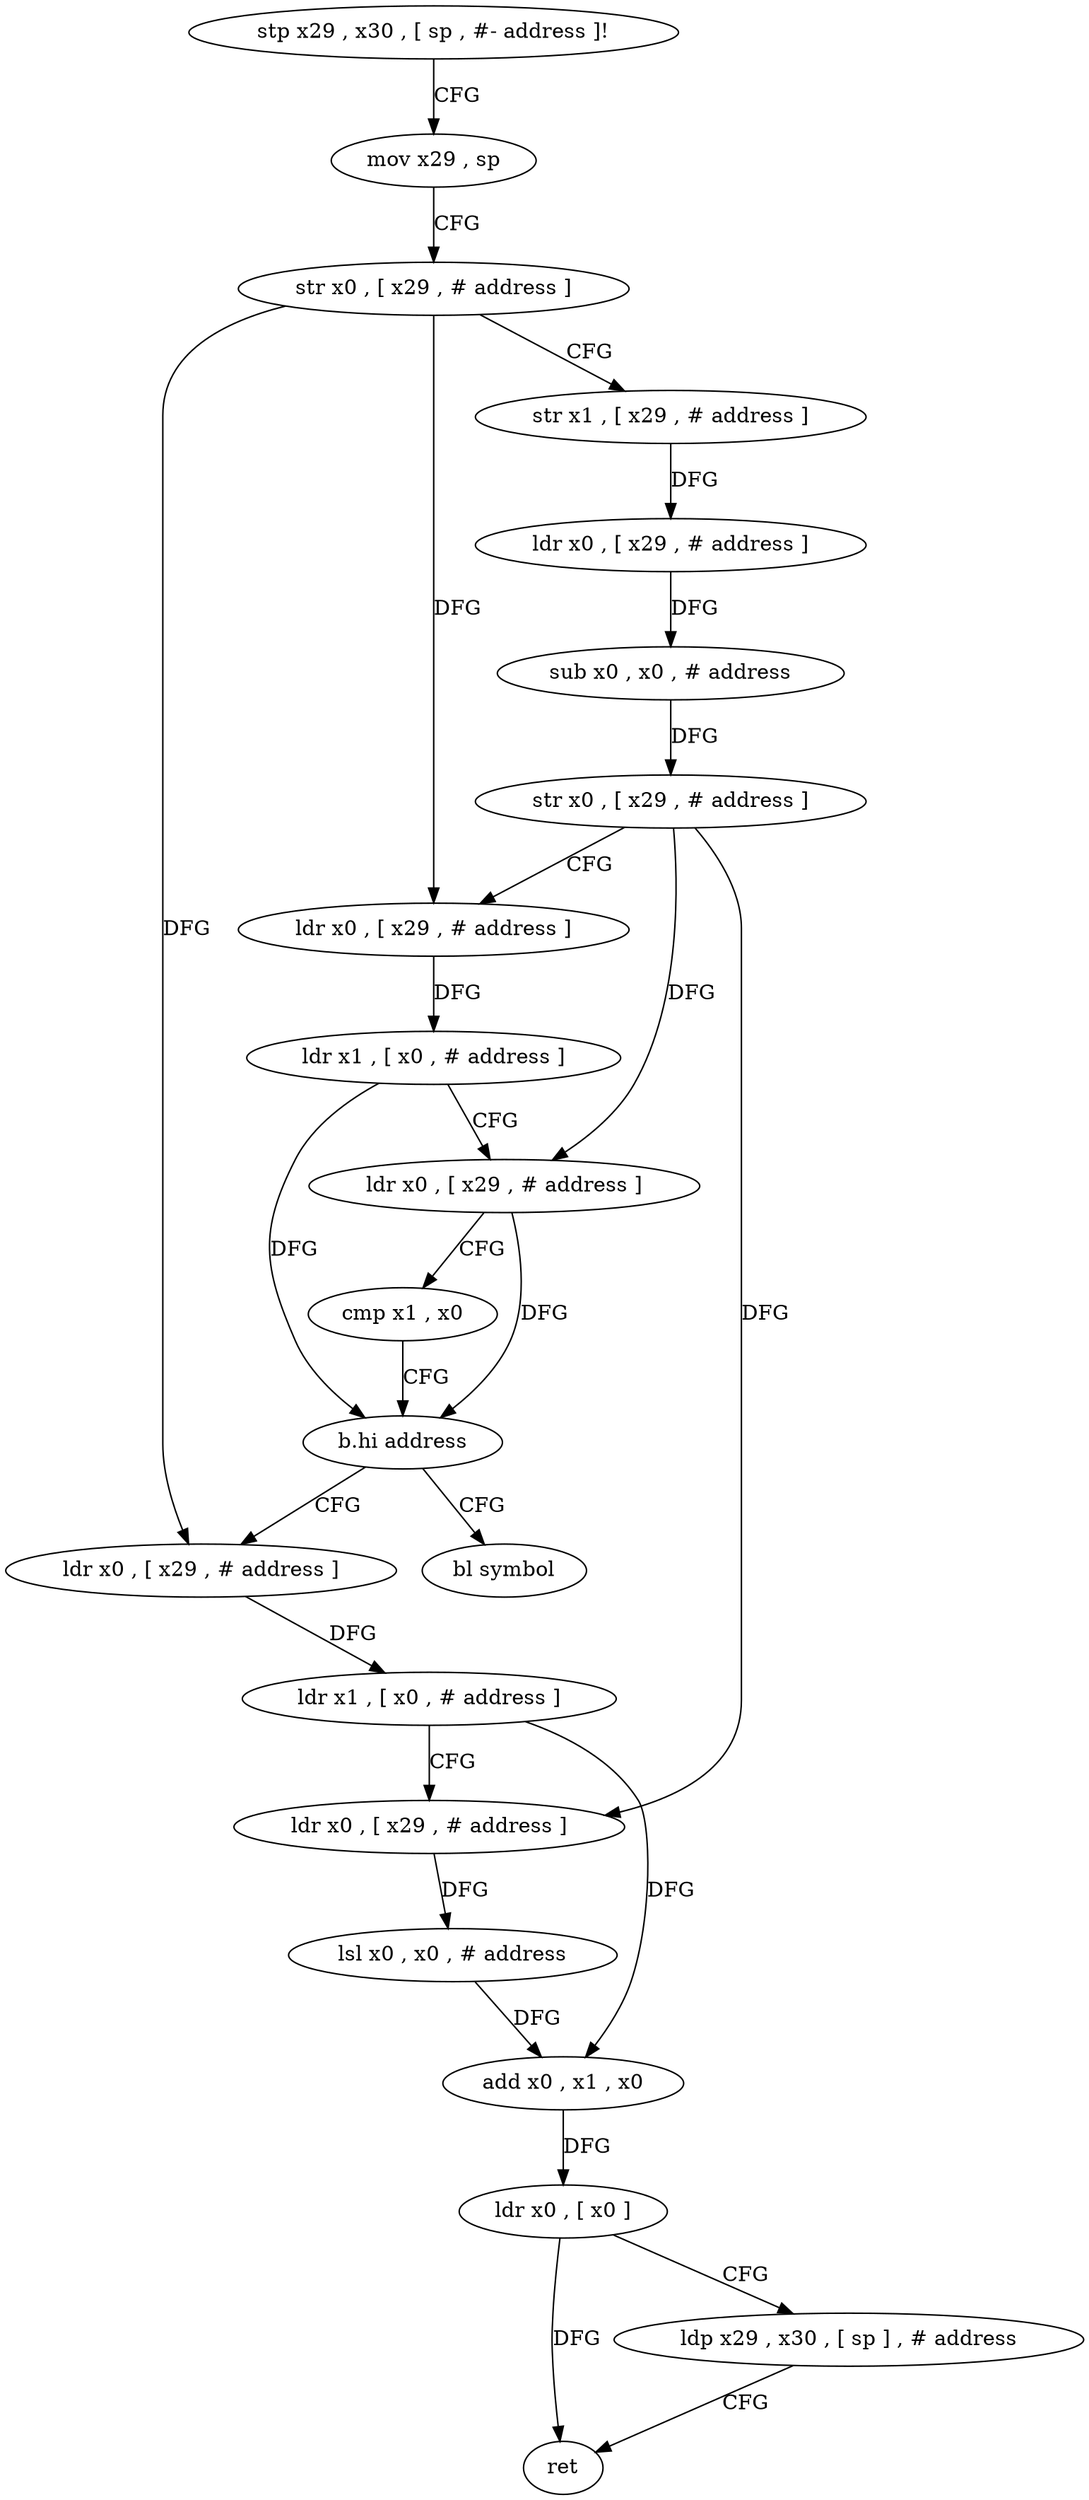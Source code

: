 digraph "func" {
"188540" [label = "stp x29 , x30 , [ sp , #- address ]!" ]
"188544" [label = "mov x29 , sp" ]
"188548" [label = "str x0 , [ x29 , # address ]" ]
"188552" [label = "str x1 , [ x29 , # address ]" ]
"188556" [label = "ldr x0 , [ x29 , # address ]" ]
"188560" [label = "sub x0 , x0 , # address" ]
"188564" [label = "str x0 , [ x29 , # address ]" ]
"188568" [label = "ldr x0 , [ x29 , # address ]" ]
"188572" [label = "ldr x1 , [ x0 , # address ]" ]
"188576" [label = "ldr x0 , [ x29 , # address ]" ]
"188580" [label = "cmp x1 , x0" ]
"188584" [label = "b.hi address" ]
"188592" [label = "ldr x0 , [ x29 , # address ]" ]
"188588" [label = "bl symbol" ]
"188596" [label = "ldr x1 , [ x0 , # address ]" ]
"188600" [label = "ldr x0 , [ x29 , # address ]" ]
"188604" [label = "lsl x0 , x0 , # address" ]
"188608" [label = "add x0 , x1 , x0" ]
"188612" [label = "ldr x0 , [ x0 ]" ]
"188616" [label = "ldp x29 , x30 , [ sp ] , # address" ]
"188620" [label = "ret" ]
"188540" -> "188544" [ label = "CFG" ]
"188544" -> "188548" [ label = "CFG" ]
"188548" -> "188552" [ label = "CFG" ]
"188548" -> "188568" [ label = "DFG" ]
"188548" -> "188592" [ label = "DFG" ]
"188552" -> "188556" [ label = "DFG" ]
"188556" -> "188560" [ label = "DFG" ]
"188560" -> "188564" [ label = "DFG" ]
"188564" -> "188568" [ label = "CFG" ]
"188564" -> "188576" [ label = "DFG" ]
"188564" -> "188600" [ label = "DFG" ]
"188568" -> "188572" [ label = "DFG" ]
"188572" -> "188576" [ label = "CFG" ]
"188572" -> "188584" [ label = "DFG" ]
"188576" -> "188580" [ label = "CFG" ]
"188576" -> "188584" [ label = "DFG" ]
"188580" -> "188584" [ label = "CFG" ]
"188584" -> "188592" [ label = "CFG" ]
"188584" -> "188588" [ label = "CFG" ]
"188592" -> "188596" [ label = "DFG" ]
"188596" -> "188600" [ label = "CFG" ]
"188596" -> "188608" [ label = "DFG" ]
"188600" -> "188604" [ label = "DFG" ]
"188604" -> "188608" [ label = "DFG" ]
"188608" -> "188612" [ label = "DFG" ]
"188612" -> "188616" [ label = "CFG" ]
"188612" -> "188620" [ label = "DFG" ]
"188616" -> "188620" [ label = "CFG" ]
}
